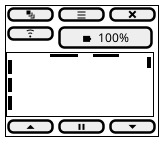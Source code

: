 @startsalt
{+
    [<&layers>   ]  | [ <&menu>  ] | [ <&x>  ] 
    [<&wifi>   ]    | [  <&battery-full>  100% ] | *
    

    {+
        <<blindsselector
        .................................................................................................................................................
        ...........................................XXXXXXXXXXXXXXXXXXXXXXXXXXXX...............XXXXXXXXXXXXXXXXXXXXXXXXXX.................................
        ...........................................XXXXXXXXXXXXXXXXXXXXXXXXXXXX...............XXXXXXXXXXXXXXXXXXXXXXXXXX.................................
        ...........................................XXXXXXXXXXXXXXXXXXXXXXXXXXXX...............XXXXXXXXXXXXXXXXXXXXXXXXXX.................................
        ............................................................................................................................................XXXX.
        ............................................................................................................................................XXXX.
        ............................................................................................................................................XXXX.
        .XXXX.......................................................................................................................................XXXX.
        .XXXX.......................................................................................................................................XXXX.
        .XXXX.......................................................................................................................................XXXX.
        .XXXX.......................................................................................................................................XXXX.
        .XXXX.......................................................................................................................................XXXX.
        .XXXX.......................................................................................................................................XXXX.
        .XXXX.......................................................................................................................................XXXX.
        .XXXX.......................................................................................................................................XXXX.
        .XXXX............................................................................................................................................
        .XXXX............................................................................................................................................
        .XXXX............................................................................................................................................
        .XXXX............................................................................................................................................
        .XXXX............................................................................................................................................
        .XXXX............................................................................................................................................
        .................................................................................................................................................
        .................................................................................................................................................
        .................................................................................................................................................
        .................................................................................................................................................
        .XXXX............................................................................................................................................
        .XXXX............................................................................................................................................
        .XXXX............................................................................................................................................
        .XXXX............................................................................................................................................
        .XXXX............................................................................................................................................
        .XXXX............................................................................................................................................
        .XXXX............................................................................................................................................
        .XXXX............................................................................................................................................
        .XXXX............................................................................................................................................
        .XXXX............................................................................................................................................
        .XXXX............................................................................................................................................
        .XXXX............................................................................................................................................
        .XXXX............................................................................................................................................
        .XXXX............................................................................................................................................
        .................................................................................................................................................
        .................................................................................................................................................
        .................................................................................................................................................
        .................................................................................................................................................
        .XXXX............................................................................................................................................
        .XXXX............................................................................................................................................
        .XXXX............................................................................................................................................
        .XXXX............................................................................................................................................
        .XXXX............................................................................................................................................
        .XXXX............................................................................................................................................
        .XXXX............................................................................................................................................
        .XXXX............................................................................................................................................
        .XXXX............................................................................................................................................
        .XXXX............................................................................................................................................
        .XXXX............................................................................................................................................
        .XXXX............................................................................................................................................
        .XXXX............................................................................................................................................
        .XXXX............................................................................................................................................
        .................................................................................................................................................
        .................................................................................................................................................
        .................................................................................................................................................
        .................................................................................................................................................
        .................................................................................................................................................
        >>
    } | * | *

    [<&caret-top>   ] | [ <&media-pause>  ] | [<&caret-bottom>   ]
}
@endsalt
